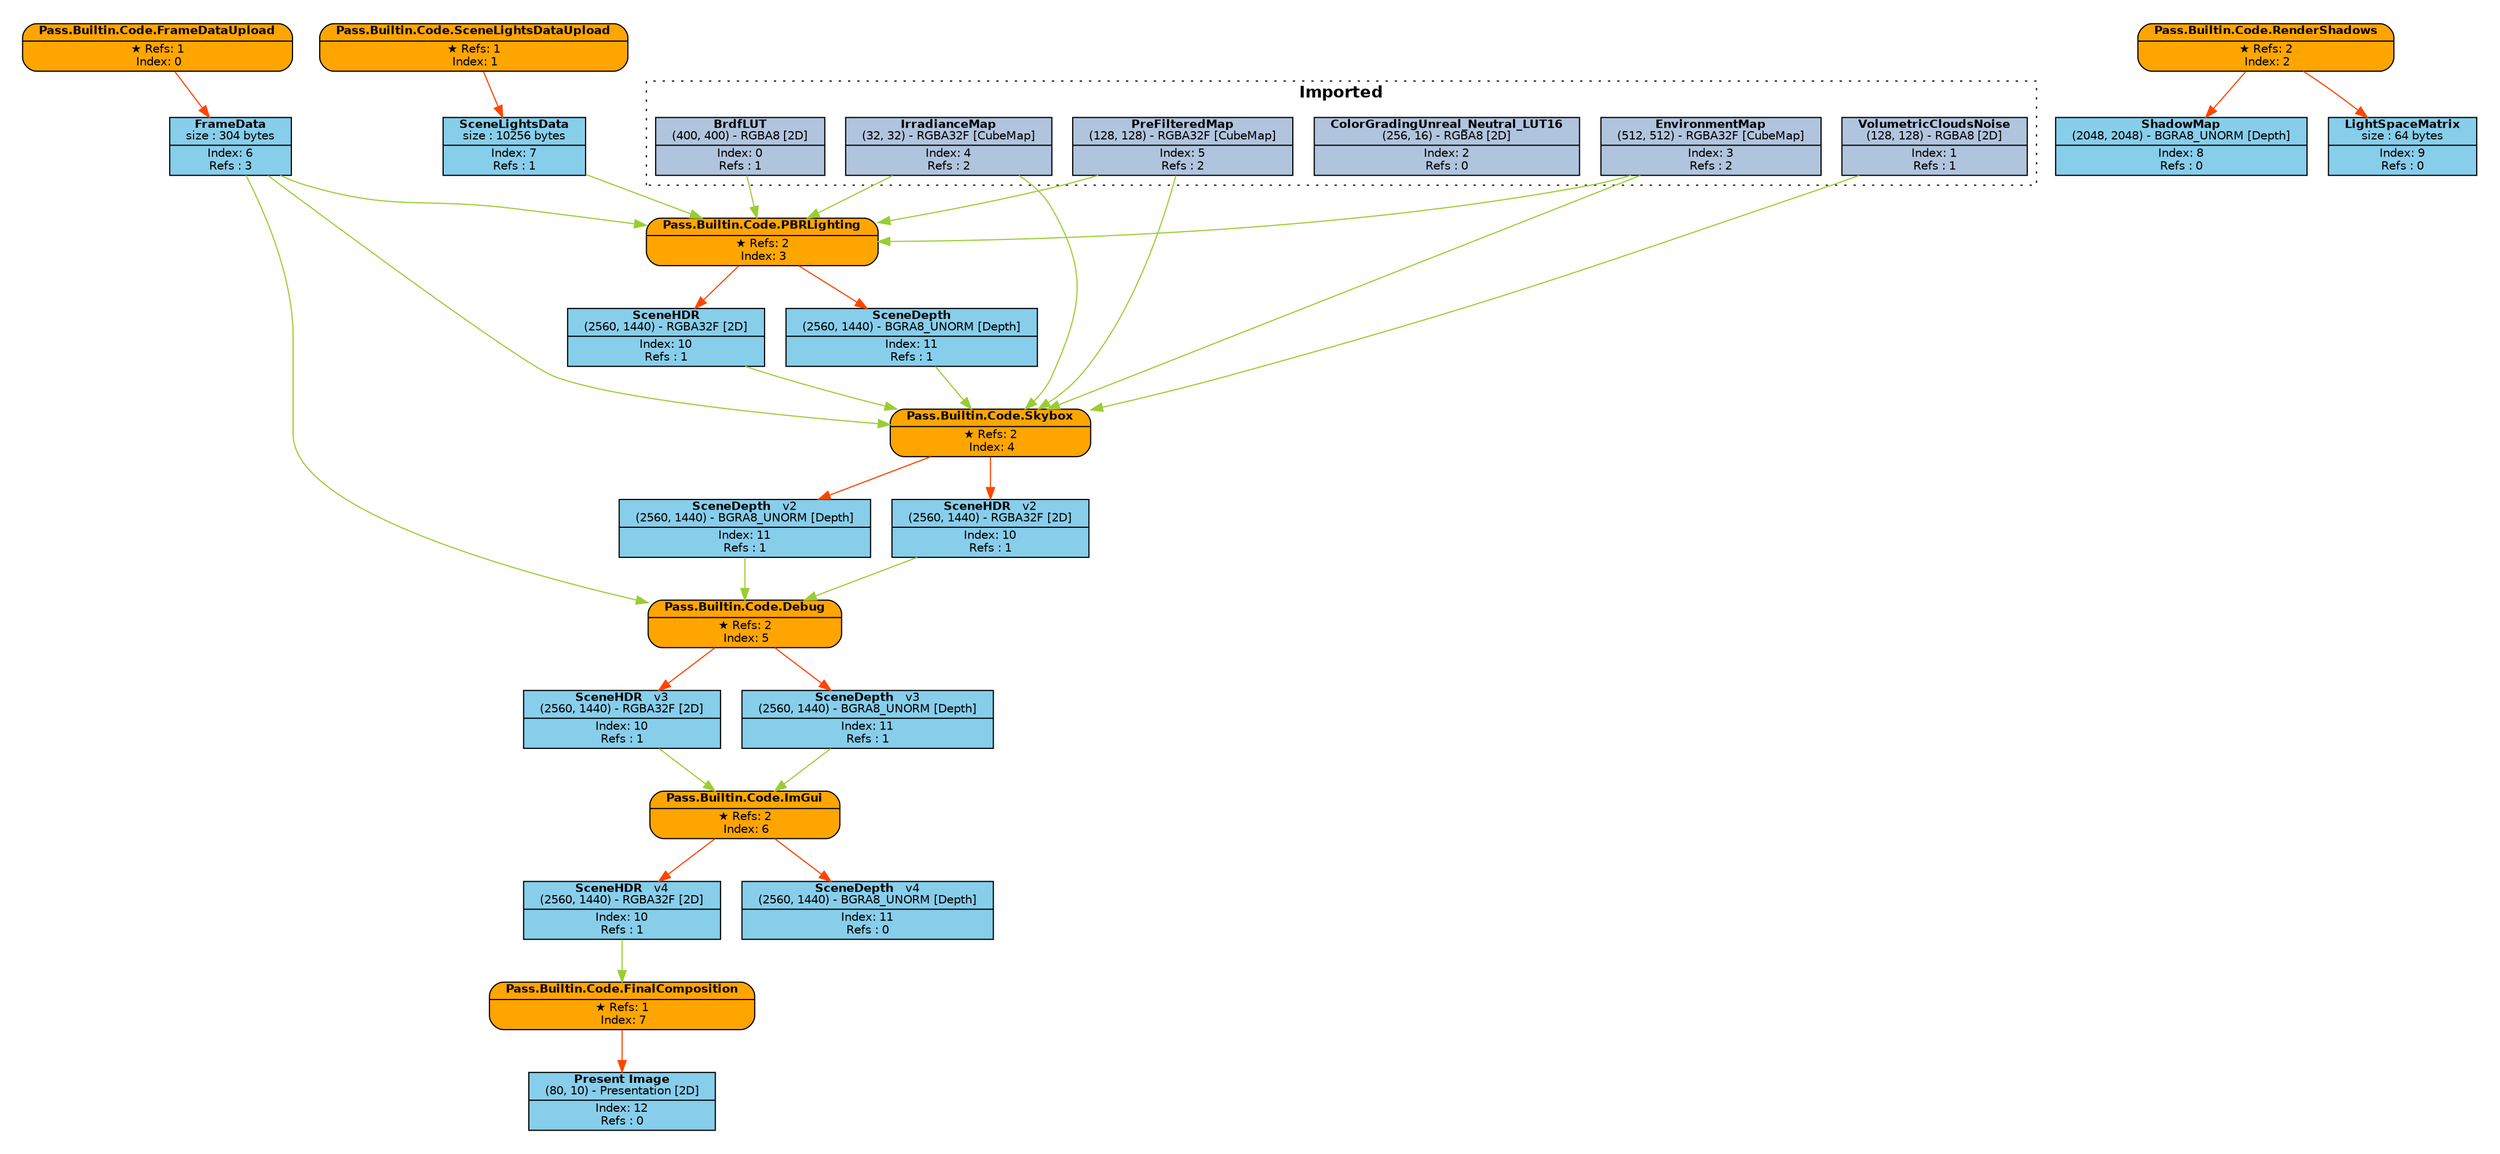 digraph FrameGraph {
graph [style=invis, rankdir="TB" ordering=out, splines=spline]
node [shape=record, fontname="helvetica", fontsize=10, margin="0.2,0.03"]

P0 [label=<{ {<B>Pass.Builtin.Code.FrameDataUpload</B>} | {&#x2605; Refs: 1<BR/> Index: 0} }> style="rounded,filled", fillcolor=orange]
P1 [label=<{ {<B>Pass.Builtin.Code.SceneLightsDataUpload</B>} | {&#x2605; Refs: 1<BR/> Index: 1} }> style="rounded,filled", fillcolor=orange]
P2 [label=<{ {<B>Pass.Builtin.Code.RenderShadows</B>} | {&#x2605; Refs: 2<BR/> Index: 2} }> style="rounded,filled", fillcolor=orange]
P3 [label=<{ {<B>Pass.Builtin.Code.PBRLighting</B>} | {&#x2605; Refs: 2<BR/> Index: 3} }> style="rounded,filled", fillcolor=orange]
P4 [label=<{ {<B>Pass.Builtin.Code.Skybox</B>} | {&#x2605; Refs: 2<BR/> Index: 4} }> style="rounded,filled", fillcolor=orange]
P5 [label=<{ {<B>Pass.Builtin.Code.Debug</B>} | {&#x2605; Refs: 2<BR/> Index: 5} }> style="rounded,filled", fillcolor=orange]
P6 [label=<{ {<B>Pass.Builtin.Code.ImGui</B>} | {&#x2605; Refs: 2<BR/> Index: 6} }> style="rounded,filled", fillcolor=orange]
P7 [label=<{ {<B>Pass.Builtin.Code.FinalComposition</B>} | {&#x2605; Refs: 1<BR/> Index: 7} }> style="rounded,filled", fillcolor=orange]

R0_1 [label=<{ {<B>BrdfLUT</B><BR/>(400, 400) - RGBA8 [2D]} | {Index: 0<BR/>Refs : 1} }> style=filled, fillcolor=lightsteelblue]
R1_1 [label=<{ {<B>VolumetricCloudsNoise</B><BR/>(128, 128) - RGBA8 [2D]} | {Index: 1<BR/>Refs : 1} }> style=filled, fillcolor=lightsteelblue]
R2_1 [label=<{ {<B>ColorGradingUnreal_Neutral_LUT16</B><BR/>(256, 16) - RGBA8 [2D]} | {Index: 2<BR/>Refs : 0} }> style=filled, fillcolor=lightsteelblue]
R3_1 [label=<{ {<B>EnvironmentMap</B><BR/>(512, 512) - RGBA32F [CubeMap]} | {Index: 3<BR/>Refs : 2} }> style=filled, fillcolor=lightsteelblue]
R4_1 [label=<{ {<B>IrradianceMap</B><BR/>(32, 32) - RGBA32F [CubeMap]} | {Index: 4<BR/>Refs : 2} }> style=filled, fillcolor=lightsteelblue]
R5_1 [label=<{ {<B>PreFilteredMap</B><BR/>(128, 128) - RGBA32F [CubeMap]} | {Index: 5<BR/>Refs : 2} }> style=filled, fillcolor=lightsteelblue]
R6_1 [label=<{ {<B>FrameData</B><BR/>size : 304 bytes} | {Index: 6<BR/>Refs : 3} }> style=filled, fillcolor=skyblue]
R7_1 [label=<{ {<B>SceneLightsData</B><BR/>size : 10256 bytes} | {Index: 7<BR/>Refs : 1} }> style=filled, fillcolor=skyblue]
R8_1 [label=<{ {<B>ShadowMap</B><BR/>(2048, 2048) - BGRA8_UNORM [Depth]} | {Index: 8<BR/>Refs : 0} }> style=filled, fillcolor=skyblue]
R9_1 [label=<{ {<B>LightSpaceMatrix</B><BR/>size : 64 bytes} | {Index: 9<BR/>Refs : 0} }> style=filled, fillcolor=skyblue]
R10_1 [label=<{ {<B>SceneHDR</B><BR/>(2560, 1440) - RGBA32F [2D]} | {Index: 10<BR/>Refs : 1} }> style=filled, fillcolor=skyblue]
R11_1 [label=<{ {<B>SceneDepth</B><BR/>(2560, 1440) - BGRA8_UNORM [Depth]} | {Index: 11<BR/>Refs : 1} }> style=filled, fillcolor=skyblue]
R10_2 [label=<{ {<B>SceneHDR</B>   <FONT>v2</FONT><BR/>(2560, 1440) - RGBA32F [2D]} | {Index: 10<BR/>Refs : 1} }> style=filled, fillcolor=skyblue]
R11_2 [label=<{ {<B>SceneDepth</B>   <FONT>v2</FONT><BR/>(2560, 1440) - BGRA8_UNORM [Depth]} | {Index: 11<BR/>Refs : 1} }> style=filled, fillcolor=skyblue]
R10_3 [label=<{ {<B>SceneHDR</B>   <FONT>v3</FONT><BR/>(2560, 1440) - RGBA32F [2D]} | {Index: 10<BR/>Refs : 1} }> style=filled, fillcolor=skyblue]
R11_3 [label=<{ {<B>SceneDepth</B>   <FONT>v3</FONT><BR/>(2560, 1440) - BGRA8_UNORM [Depth]} | {Index: 11<BR/>Refs : 1} }> style=filled, fillcolor=skyblue]
R10_4 [label=<{ {<B>SceneHDR</B>   <FONT>v4</FONT><BR/>(2560, 1440) - RGBA32F [2D]} | {Index: 10<BR/>Refs : 1} }> style=filled, fillcolor=skyblue]
R11_4 [label=<{ {<B>SceneDepth</B>   <FONT>v4</FONT><BR/>(2560, 1440) - BGRA8_UNORM [Depth]} | {Index: 11<BR/>Refs : 0} }> style=filled, fillcolor=skyblue]
R12_1 [label=<{ {<B>Present Image</B><BR/>(80, 10) - Presentation [2D]} | {Index: 12<BR/>Refs : 0} }> style=filled, fillcolor=skyblue]

P0 -> { R6_1 } [color=orangered]
P1 -> { R7_1 } [color=orangered]
P2 -> { R8_1 R9_1 } [color=orangered]
P3 -> { R10_1 R11_1 } [color=orangered]
P4 -> { R10_2 R11_2 } [color=orangered]
P5 -> { R10_3 R11_3 } [color=orangered]
P6 -> { R10_4 R11_4 } [color=orangered]
P7 -> { R12_1 } [color=orangered]

R0_1 -> { P3 } [color=olivedrab3]
R1_1 -> { P4 } [color=olivedrab3]
R2_1 -> { } [color=olivedrab3]
R3_1 -> { P3 P4 } [color=olivedrab3]
R4_1 -> { P3 P4 } [color=olivedrab3]
R5_1 -> { P3 P4 } [color=olivedrab3]
R6_1 -> { P3 P4 P5 } [color=olivedrab3]
R7_1 -> { P3 } [color=olivedrab3]
R8_1 -> { } [color=olivedrab3]
R9_1 -> { } [color=olivedrab3]
R10_1 -> { P4 } [color=olivedrab3]
R11_1 -> { P4 } [color=olivedrab3]
R10_2 -> { P5 } [color=olivedrab3]
R11_2 -> { P5 } [color=olivedrab3]
R10_3 -> { P6 } [color=olivedrab3]
R11_3 -> { P6 } [color=olivedrab3]
R10_4 -> { P7 } [color=olivedrab3]
R11_4 -> { } [color=olivedrab3]
R12_1 -> { } [color=olivedrab3]

subgraph cluster_0 {
P0 R6_1 
}
subgraph cluster_1 {
P1 R7_1 
}
subgraph cluster_2 {
P2 R8_1 R9_1 
}
subgraph cluster_3 {
P3 R10_1 R11_1 
}
subgraph cluster_4 {
P4 
}
subgraph cluster_5 {
P5 
}
subgraph cluster_6 {
P6 
}
subgraph cluster_7 {
P7 R12_1 
}

subgraph cluster_imported_resources {
graph [style=dotted, fontname="helvetica", label=< <B>Imported</B> >]
R0_1 R1_1 R2_1 R3_1 R4_1 R5_1 
}

}